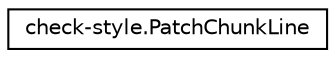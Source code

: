 digraph "Graphical Class Hierarchy"
{
 // LATEX_PDF_SIZE
  edge [fontname="Helvetica",fontsize="10",labelfontname="Helvetica",labelfontsize="10"];
  node [fontname="Helvetica",fontsize="10",shape=record];
  rankdir="LR";
  Node0 [label="check-style.PatchChunkLine",height=0.2,width=0.4,color="black", fillcolor="white", style="filled",URL="$classcheck-style_1_1_patch_chunk_line.html",tooltip="PatchChunkLine class."];
}
